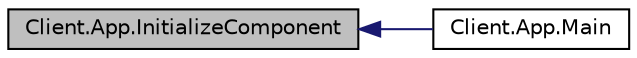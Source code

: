 digraph "Client.App.InitializeComponent"
{
  edge [fontname="Helvetica",fontsize="10",labelfontname="Helvetica",labelfontsize="10"];
  node [fontname="Helvetica",fontsize="10",shape=record];
  rankdir="LR";
  Node0 [label="Client.App.InitializeComponent",height=0.2,width=0.4,color="black", fillcolor="grey75", style="filled", fontcolor="black"];
  Node0 -> Node1 [dir="back",color="midnightblue",fontsize="10",style="solid"];
  Node1 [label="Client.App.Main",height=0.2,width=0.4,color="black", fillcolor="white", style="filled",URL="$class_client_1_1_app.html#a7c6edd98c791c0ebb41d06fe76b3b929",tooltip="Application Entry Point. "];
}
